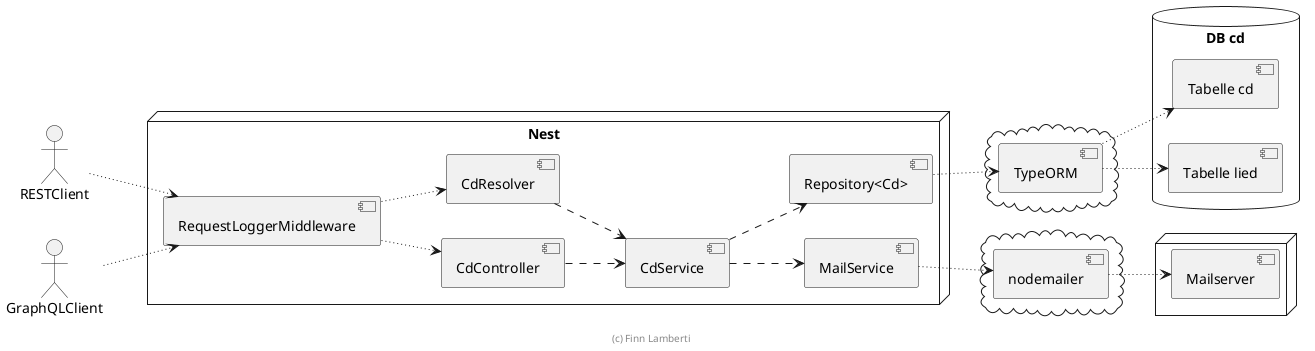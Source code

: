 ' Copyright (C) 2019 - present Juergen Zimmermann, Hochschule Karlsruhe
'
' This program is free software: you can redistribute it and/or modify
' it under the terms of the GNU General Public License as published by
' the Free Software Foundation, either version 3 of the License, or
' (at your option) any later version.
'
' This program is distributed in the hope that it will be useful,
' but WITHOUT ANY WARRANTY; without even the implied warranty of
' MERCHANTABILITY or FITNESS FOR A PARTICULAR PURPOSE.  See the
' GNU General Public License for more details.
'
' You should have received a copy of the GNU General Public License
' along with this program.  If not, see <https://www.gnu.org/licenses/>.

' Preview durch <Alt>d

@startuml Komponenten

left to right direction

actor RESTClient
actor GraphQLClient

node "Nest" {
  [RequestLoggerMiddleware]

  [CdController]
  [CdResolver]

  [CdService]

  [Repository<Cd>]

  [MailService]
}


cloud {
    [TypeORM]
}

cloud {
    [nodemailer]
}

database "DB cd" {
    [Tabelle cd]
    [Tabelle lied]
}

node {
    [Mailserver]
}

RESTClient ~~> [RequestLoggerMiddleware]
GraphQLClient ~~> [RequestLoggerMiddleware]

[RequestLoggerMiddleware] ~~> [CdController]
[RequestLoggerMiddleware] ~~> [CdResolver]

[CdController] ..> [CdService]
[CdResolver] ..> [CdService]
[CdService] ..> [Repository<Cd>]

[Repository<Cd>] ~~> [TypeORM]
[TypeORM] ~~> [Tabelle cd]
[TypeORM] ~~> [Tabelle lied]

[CdService] ..> [MailService]
[MailService] ~~> [nodemailer]
[nodemailer] ~~> [Mailserver]

footer (c) Finn Lamberti

@enduml
